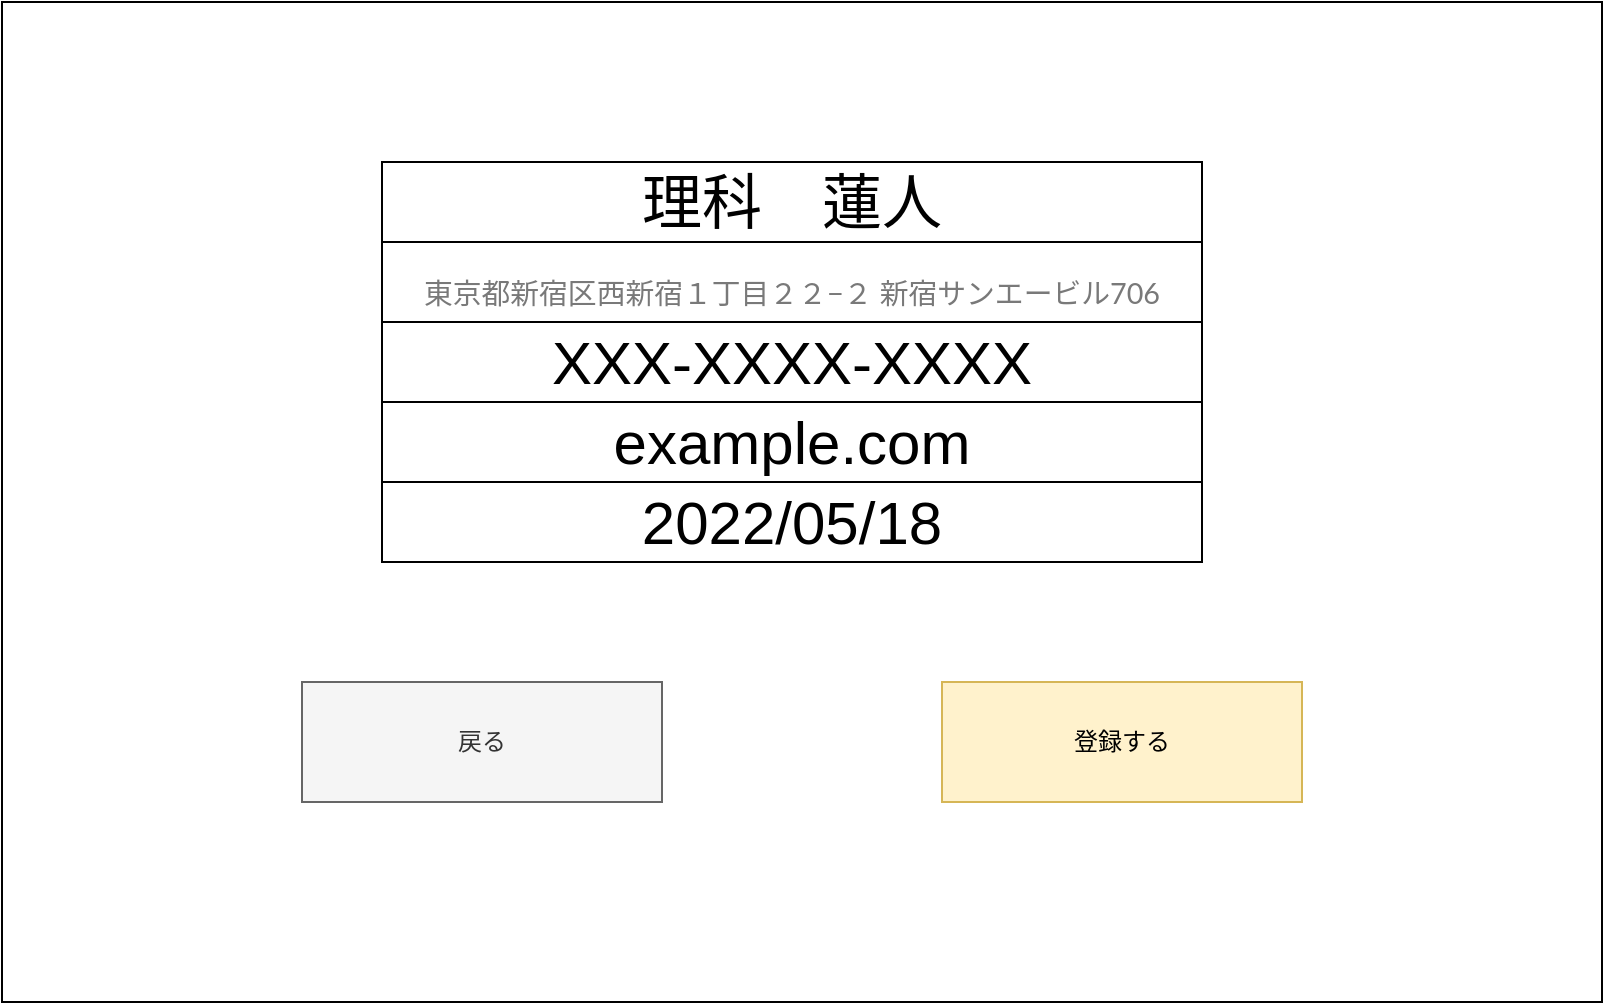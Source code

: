 <mxfile version="16.5.1" type="device"><diagram id="46Snq9zNnIRFPSzyeqPF" name="ページ1"><mxGraphModel dx="868" dy="553" grid="1" gridSize="10" guides="1" tooltips="1" connect="1" arrows="1" fold="1" page="1" pageScale="1" pageWidth="827" pageHeight="1169" math="0" shadow="0"><root><mxCell id="0"/><mxCell id="1" parent="0"/><mxCell id="amiLgRp9apHYVM64gmLn-1" value="" style="rounded=0;whiteSpace=wrap;html=1;" vertex="1" parent="1"><mxGeometry x="40" y="100" width="800" height="500" as="geometry"/></mxCell><mxCell id="amiLgRp9apHYVM64gmLn-2" value="登録する" style="rounded=0;whiteSpace=wrap;html=1;fillColor=#fff2cc;strokeColor=#d6b656;" vertex="1" parent="1"><mxGeometry x="510" y="440" width="180" height="60" as="geometry"/></mxCell><mxCell id="amiLgRp9apHYVM64gmLn-4" value="戻る" style="rounded=0;whiteSpace=wrap;html=1;fillColor=#f5f5f5;fontColor=#333333;strokeColor=#666666;" vertex="1" parent="1"><mxGeometry x="190" y="440" width="180" height="60" as="geometry"/></mxCell><mxCell id="amiLgRp9apHYVM64gmLn-6" value="理科　蓮人" style="rounded=0;whiteSpace=wrap;html=1;fontSize=30;" vertex="1" parent="1"><mxGeometry x="230" y="180" width="410" height="40" as="geometry"/></mxCell><mxCell id="amiLgRp9apHYVM64gmLn-7" value="example.com&lt;span style=&quot;color: rgba(0 , 0 , 0 , 0) ; font-family: monospace ; font-size: 0px&quot;&gt;%3CmxGraphModel%3E%3Croot%3E%3CmxCell%20id%3D%220%22%2F%3E%3CmxCell%20id%3D%221%22%20parent%3D%220%22%2F%3E%3CmxCell%20id%3D%222%22%20value%3D%22%E7%90%86%E7%A7%91%E3%80%80%E8%93%AE%E4%BA%BA%22%20style%3D%22rounded%3D0%3BwhiteSpace%3Dwrap%3Bhtml%3D1%3BfontSize%3D30%3B%22%20vertex%3D%221%22%20parent%3D%221%22%3E%3CmxGeometry%20x%3D%22230%22%20y%3D%22140%22%20width%3D%22410%22%20height%3D%2240%22%20as%3D%22geometry%22%2F%3E%3C%2FmxCell%3E%3C%2Froot%3E%3C%2FmxGraphModel%3E&lt;/span&gt;&lt;span style=&quot;color: rgba(0 , 0 , 0 , 0) ; font-family: monospace ; font-size: 0px&quot;&gt;%3CmxGraphModel%3E%3Croot%3E%3CmxCell%20id%3D%220%22%2F%3E%3CmxCell%20id%3D%221%22%20parent%3D%220%22%2F%3E%3CmxCell%20id%3D%222%22%20value%3D%22%E7%90%86%E7%A7%91%E3%80%80%E8%93%AE%E4%BA%BA%22%20style%3D%22rounded%3D0%3BwhiteSpace%3Dwrap%3Bhtml%3D1%3BfontSize%3D30%3B%22%20vertex%3D%221%22%20parent%3D%221%22%3E%3CmxGeometry%20x%3D%22230%22%20y%3D%22140%22%20width%3D%22410%22%20height%3D%2240%22%20as%3D%22geometry%22%2F%3E%3C%2FmxCell%3E%3C%2Froot%3E%3C%2FmxGraphModel%3E&lt;/span&gt;&lt;span style=&quot;color: rgba(0 , 0 , 0 , 0) ; font-family: monospace ; font-size: 0px&quot;&gt;%3CmxGraphModel%3E%3Croot%3E%3CmxCell%20id%3D%220%22%2F%3E%3CmxCell%20id%3D%221%22%20parent%3D%220%22%2F%3E%3CmxCell%20id%3D%222%22%20value%3D%22%E7%90%86%E7%A7%91%E3%80%80%E8%93%AE%E4%BA%BA%22%20style%3D%22rounded%3D0%3BwhiteSpace%3Dwrap%3Bhtml%3D1%3BfontSize%3D30%3B%22%20vertex%3D%221%22%20parent%3D%221%22%3E%3CmxGeometry%20x%3D%22230%22%20y%3D%22140%22%20width%3D%22410%22%20height%3D%2240%22%20as%3D%22geometry%22%2F%3E%3C%2FmxCell%3E%3C%2Froot%3E%3C%2FmxGraphModel%3E&lt;/span&gt;" style="rounded=0;whiteSpace=wrap;html=1;fontSize=30;" vertex="1" parent="1"><mxGeometry x="230" y="300" width="410" height="40" as="geometry"/></mxCell><mxCell id="amiLgRp9apHYVM64gmLn-8" value="&lt;span style=&quot;color: rgb(121 , 121 , 121) ; font-family: &amp;#34;lato&amp;#34; , sans-serif ; font-size: 14.4px ; text-align: left ; background-color: rgb(255 , 255 , 255)&quot;&gt;東京都新宿区西新宿１丁目２２−２ 新宿サンエービル706&lt;/span&gt;" style="rounded=0;whiteSpace=wrap;html=1;fontSize=30;" vertex="1" parent="1"><mxGeometry x="230" y="220" width="410" height="40" as="geometry"/></mxCell><mxCell id="amiLgRp9apHYVM64gmLn-9" value="XXX-XXXX-XXXX" style="rounded=0;whiteSpace=wrap;html=1;fontSize=30;" vertex="1" parent="1"><mxGeometry x="230" y="260" width="410" height="40" as="geometry"/></mxCell><mxCell id="amiLgRp9apHYVM64gmLn-10" value="2022/05/18" style="rounded=0;whiteSpace=wrap;html=1;fontSize=30;" vertex="1" parent="1"><mxGeometry x="230" y="340" width="410" height="40" as="geometry"/></mxCell></root></mxGraphModel></diagram></mxfile>